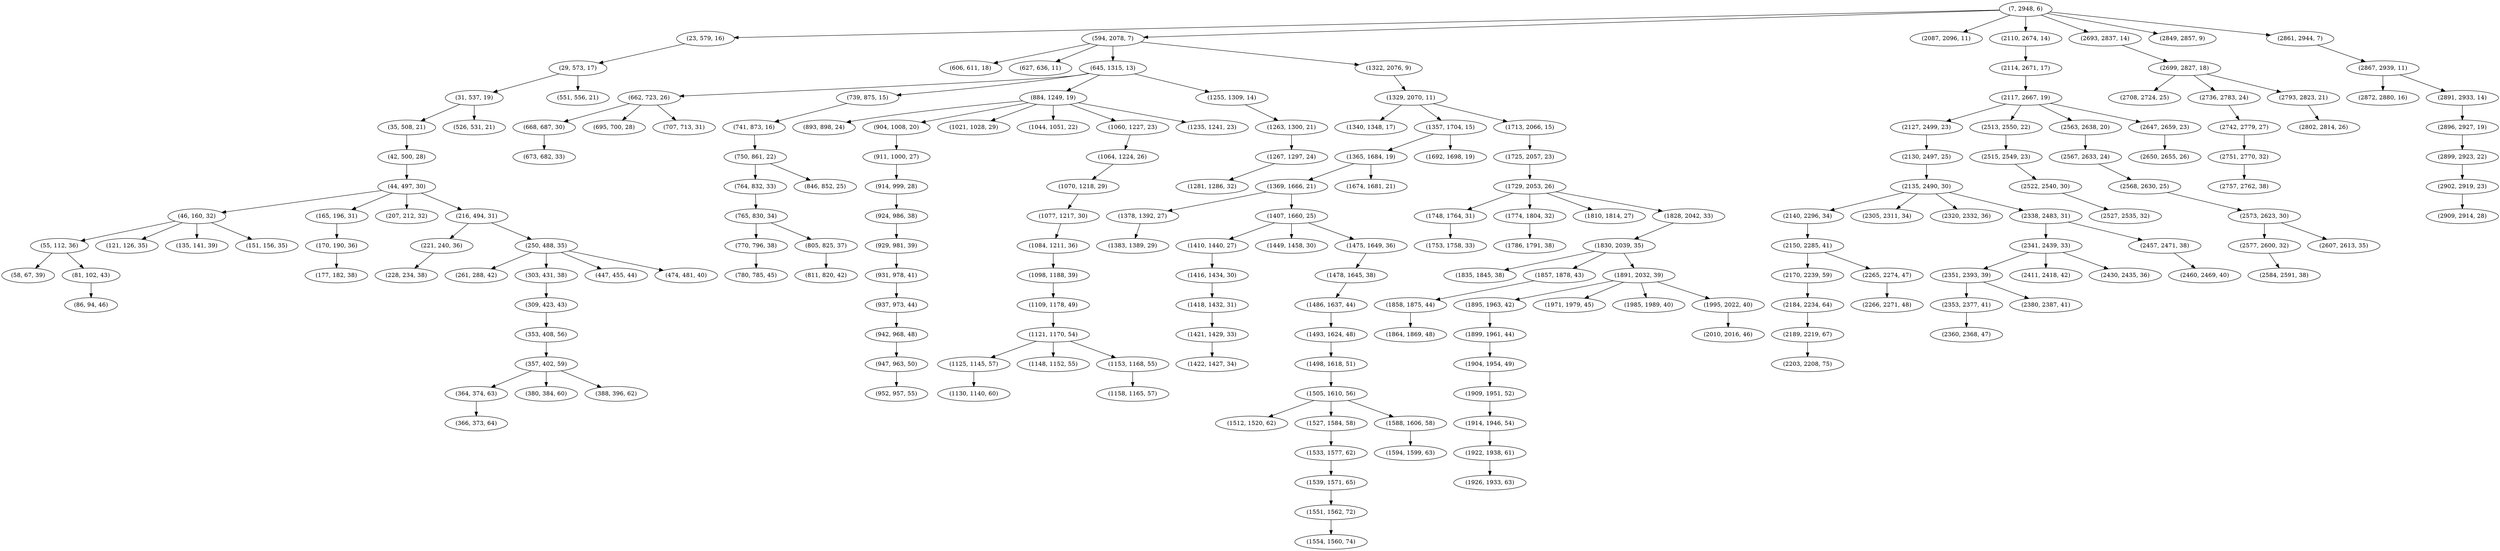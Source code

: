digraph tree {
    "(7, 2948, 6)";
    "(23, 579, 16)";
    "(29, 573, 17)";
    "(31, 537, 19)";
    "(35, 508, 21)";
    "(42, 500, 28)";
    "(44, 497, 30)";
    "(46, 160, 32)";
    "(55, 112, 36)";
    "(58, 67, 39)";
    "(81, 102, 43)";
    "(86, 94, 46)";
    "(121, 126, 35)";
    "(135, 141, 39)";
    "(151, 156, 35)";
    "(165, 196, 31)";
    "(170, 190, 36)";
    "(177, 182, 38)";
    "(207, 212, 32)";
    "(216, 494, 31)";
    "(221, 240, 36)";
    "(228, 234, 38)";
    "(250, 488, 35)";
    "(261, 288, 42)";
    "(303, 431, 38)";
    "(309, 423, 43)";
    "(353, 408, 56)";
    "(357, 402, 59)";
    "(364, 374, 63)";
    "(366, 373, 64)";
    "(380, 384, 60)";
    "(388, 396, 62)";
    "(447, 455, 44)";
    "(474, 481, 40)";
    "(526, 531, 21)";
    "(551, 556, 21)";
    "(594, 2078, 7)";
    "(606, 611, 18)";
    "(627, 636, 11)";
    "(645, 1315, 13)";
    "(662, 723, 26)";
    "(668, 687, 30)";
    "(673, 682, 33)";
    "(695, 700, 28)";
    "(707, 713, 31)";
    "(739, 875, 15)";
    "(741, 873, 16)";
    "(750, 861, 22)";
    "(764, 832, 33)";
    "(765, 830, 34)";
    "(770, 796, 38)";
    "(780, 785, 45)";
    "(805, 825, 37)";
    "(811, 820, 42)";
    "(846, 852, 25)";
    "(884, 1249, 19)";
    "(893, 898, 24)";
    "(904, 1008, 20)";
    "(911, 1000, 27)";
    "(914, 999, 28)";
    "(924, 986, 38)";
    "(929, 981, 39)";
    "(931, 978, 41)";
    "(937, 973, 44)";
    "(942, 968, 48)";
    "(947, 963, 50)";
    "(952, 957, 55)";
    "(1021, 1028, 29)";
    "(1044, 1051, 22)";
    "(1060, 1227, 23)";
    "(1064, 1224, 26)";
    "(1070, 1218, 29)";
    "(1077, 1217, 30)";
    "(1084, 1211, 36)";
    "(1098, 1188, 39)";
    "(1109, 1178, 49)";
    "(1121, 1170, 54)";
    "(1125, 1145, 57)";
    "(1130, 1140, 60)";
    "(1148, 1152, 55)";
    "(1153, 1168, 55)";
    "(1158, 1165, 57)";
    "(1235, 1241, 23)";
    "(1255, 1309, 14)";
    "(1263, 1300, 21)";
    "(1267, 1297, 24)";
    "(1281, 1286, 32)";
    "(1322, 2076, 9)";
    "(1329, 2070, 11)";
    "(1340, 1348, 17)";
    "(1357, 1704, 15)";
    "(1365, 1684, 19)";
    "(1369, 1666, 21)";
    "(1378, 1392, 27)";
    "(1383, 1389, 29)";
    "(1407, 1660, 25)";
    "(1410, 1440, 27)";
    "(1416, 1434, 30)";
    "(1418, 1432, 31)";
    "(1421, 1429, 33)";
    "(1422, 1427, 34)";
    "(1449, 1458, 30)";
    "(1475, 1649, 36)";
    "(1478, 1645, 38)";
    "(1486, 1637, 44)";
    "(1493, 1624, 48)";
    "(1498, 1618, 51)";
    "(1505, 1610, 56)";
    "(1512, 1520, 62)";
    "(1527, 1584, 58)";
    "(1533, 1577, 62)";
    "(1539, 1571, 65)";
    "(1551, 1562, 72)";
    "(1554, 1560, 74)";
    "(1588, 1606, 58)";
    "(1594, 1599, 63)";
    "(1674, 1681, 21)";
    "(1692, 1698, 19)";
    "(1713, 2066, 15)";
    "(1725, 2057, 23)";
    "(1729, 2053, 26)";
    "(1748, 1764, 31)";
    "(1753, 1758, 33)";
    "(1774, 1804, 32)";
    "(1786, 1791, 38)";
    "(1810, 1814, 27)";
    "(1828, 2042, 33)";
    "(1830, 2039, 35)";
    "(1835, 1845, 38)";
    "(1857, 1878, 43)";
    "(1858, 1875, 44)";
    "(1864, 1869, 48)";
    "(1891, 2032, 39)";
    "(1895, 1963, 42)";
    "(1899, 1961, 44)";
    "(1904, 1954, 49)";
    "(1909, 1951, 52)";
    "(1914, 1946, 54)";
    "(1922, 1938, 61)";
    "(1926, 1933, 63)";
    "(1971, 1979, 45)";
    "(1985, 1989, 40)";
    "(1995, 2022, 40)";
    "(2010, 2016, 46)";
    "(2087, 2096, 11)";
    "(2110, 2674, 14)";
    "(2114, 2671, 17)";
    "(2117, 2667, 19)";
    "(2127, 2499, 23)";
    "(2130, 2497, 25)";
    "(2135, 2490, 30)";
    "(2140, 2296, 34)";
    "(2150, 2285, 41)";
    "(2170, 2239, 59)";
    "(2184, 2234, 64)";
    "(2189, 2219, 67)";
    "(2203, 2208, 75)";
    "(2265, 2274, 47)";
    "(2266, 2271, 48)";
    "(2305, 2311, 34)";
    "(2320, 2332, 36)";
    "(2338, 2483, 31)";
    "(2341, 2439, 33)";
    "(2351, 2393, 39)";
    "(2353, 2377, 41)";
    "(2360, 2368, 47)";
    "(2380, 2387, 41)";
    "(2411, 2418, 42)";
    "(2430, 2435, 36)";
    "(2457, 2471, 38)";
    "(2460, 2469, 40)";
    "(2513, 2550, 22)";
    "(2515, 2549, 23)";
    "(2522, 2540, 30)";
    "(2527, 2535, 32)";
    "(2563, 2638, 20)";
    "(2567, 2633, 24)";
    "(2568, 2630, 25)";
    "(2573, 2623, 30)";
    "(2577, 2600, 32)";
    "(2584, 2591, 38)";
    "(2607, 2613, 35)";
    "(2647, 2659, 23)";
    "(2650, 2655, 26)";
    "(2693, 2837, 14)";
    "(2699, 2827, 18)";
    "(2708, 2724, 25)";
    "(2736, 2783, 24)";
    "(2742, 2779, 27)";
    "(2751, 2770, 32)";
    "(2757, 2762, 38)";
    "(2793, 2823, 21)";
    "(2802, 2814, 26)";
    "(2849, 2857, 9)";
    "(2861, 2944, 7)";
    "(2867, 2939, 11)";
    "(2872, 2880, 16)";
    "(2891, 2933, 14)";
    "(2896, 2927, 19)";
    "(2899, 2923, 22)";
    "(2902, 2919, 23)";
    "(2909, 2914, 28)";
    "(7, 2948, 6)" -> "(23, 579, 16)";
    "(7, 2948, 6)" -> "(594, 2078, 7)";
    "(7, 2948, 6)" -> "(2087, 2096, 11)";
    "(7, 2948, 6)" -> "(2110, 2674, 14)";
    "(7, 2948, 6)" -> "(2693, 2837, 14)";
    "(7, 2948, 6)" -> "(2849, 2857, 9)";
    "(7, 2948, 6)" -> "(2861, 2944, 7)";
    "(23, 579, 16)" -> "(29, 573, 17)";
    "(29, 573, 17)" -> "(31, 537, 19)";
    "(29, 573, 17)" -> "(551, 556, 21)";
    "(31, 537, 19)" -> "(35, 508, 21)";
    "(31, 537, 19)" -> "(526, 531, 21)";
    "(35, 508, 21)" -> "(42, 500, 28)";
    "(42, 500, 28)" -> "(44, 497, 30)";
    "(44, 497, 30)" -> "(46, 160, 32)";
    "(44, 497, 30)" -> "(165, 196, 31)";
    "(44, 497, 30)" -> "(207, 212, 32)";
    "(44, 497, 30)" -> "(216, 494, 31)";
    "(46, 160, 32)" -> "(55, 112, 36)";
    "(46, 160, 32)" -> "(121, 126, 35)";
    "(46, 160, 32)" -> "(135, 141, 39)";
    "(46, 160, 32)" -> "(151, 156, 35)";
    "(55, 112, 36)" -> "(58, 67, 39)";
    "(55, 112, 36)" -> "(81, 102, 43)";
    "(81, 102, 43)" -> "(86, 94, 46)";
    "(165, 196, 31)" -> "(170, 190, 36)";
    "(170, 190, 36)" -> "(177, 182, 38)";
    "(216, 494, 31)" -> "(221, 240, 36)";
    "(216, 494, 31)" -> "(250, 488, 35)";
    "(221, 240, 36)" -> "(228, 234, 38)";
    "(250, 488, 35)" -> "(261, 288, 42)";
    "(250, 488, 35)" -> "(303, 431, 38)";
    "(250, 488, 35)" -> "(447, 455, 44)";
    "(250, 488, 35)" -> "(474, 481, 40)";
    "(303, 431, 38)" -> "(309, 423, 43)";
    "(309, 423, 43)" -> "(353, 408, 56)";
    "(353, 408, 56)" -> "(357, 402, 59)";
    "(357, 402, 59)" -> "(364, 374, 63)";
    "(357, 402, 59)" -> "(380, 384, 60)";
    "(357, 402, 59)" -> "(388, 396, 62)";
    "(364, 374, 63)" -> "(366, 373, 64)";
    "(594, 2078, 7)" -> "(606, 611, 18)";
    "(594, 2078, 7)" -> "(627, 636, 11)";
    "(594, 2078, 7)" -> "(645, 1315, 13)";
    "(594, 2078, 7)" -> "(1322, 2076, 9)";
    "(645, 1315, 13)" -> "(662, 723, 26)";
    "(645, 1315, 13)" -> "(739, 875, 15)";
    "(645, 1315, 13)" -> "(884, 1249, 19)";
    "(645, 1315, 13)" -> "(1255, 1309, 14)";
    "(662, 723, 26)" -> "(668, 687, 30)";
    "(662, 723, 26)" -> "(695, 700, 28)";
    "(662, 723, 26)" -> "(707, 713, 31)";
    "(668, 687, 30)" -> "(673, 682, 33)";
    "(739, 875, 15)" -> "(741, 873, 16)";
    "(741, 873, 16)" -> "(750, 861, 22)";
    "(750, 861, 22)" -> "(764, 832, 33)";
    "(750, 861, 22)" -> "(846, 852, 25)";
    "(764, 832, 33)" -> "(765, 830, 34)";
    "(765, 830, 34)" -> "(770, 796, 38)";
    "(765, 830, 34)" -> "(805, 825, 37)";
    "(770, 796, 38)" -> "(780, 785, 45)";
    "(805, 825, 37)" -> "(811, 820, 42)";
    "(884, 1249, 19)" -> "(893, 898, 24)";
    "(884, 1249, 19)" -> "(904, 1008, 20)";
    "(884, 1249, 19)" -> "(1021, 1028, 29)";
    "(884, 1249, 19)" -> "(1044, 1051, 22)";
    "(884, 1249, 19)" -> "(1060, 1227, 23)";
    "(884, 1249, 19)" -> "(1235, 1241, 23)";
    "(904, 1008, 20)" -> "(911, 1000, 27)";
    "(911, 1000, 27)" -> "(914, 999, 28)";
    "(914, 999, 28)" -> "(924, 986, 38)";
    "(924, 986, 38)" -> "(929, 981, 39)";
    "(929, 981, 39)" -> "(931, 978, 41)";
    "(931, 978, 41)" -> "(937, 973, 44)";
    "(937, 973, 44)" -> "(942, 968, 48)";
    "(942, 968, 48)" -> "(947, 963, 50)";
    "(947, 963, 50)" -> "(952, 957, 55)";
    "(1060, 1227, 23)" -> "(1064, 1224, 26)";
    "(1064, 1224, 26)" -> "(1070, 1218, 29)";
    "(1070, 1218, 29)" -> "(1077, 1217, 30)";
    "(1077, 1217, 30)" -> "(1084, 1211, 36)";
    "(1084, 1211, 36)" -> "(1098, 1188, 39)";
    "(1098, 1188, 39)" -> "(1109, 1178, 49)";
    "(1109, 1178, 49)" -> "(1121, 1170, 54)";
    "(1121, 1170, 54)" -> "(1125, 1145, 57)";
    "(1121, 1170, 54)" -> "(1148, 1152, 55)";
    "(1121, 1170, 54)" -> "(1153, 1168, 55)";
    "(1125, 1145, 57)" -> "(1130, 1140, 60)";
    "(1153, 1168, 55)" -> "(1158, 1165, 57)";
    "(1255, 1309, 14)" -> "(1263, 1300, 21)";
    "(1263, 1300, 21)" -> "(1267, 1297, 24)";
    "(1267, 1297, 24)" -> "(1281, 1286, 32)";
    "(1322, 2076, 9)" -> "(1329, 2070, 11)";
    "(1329, 2070, 11)" -> "(1340, 1348, 17)";
    "(1329, 2070, 11)" -> "(1357, 1704, 15)";
    "(1329, 2070, 11)" -> "(1713, 2066, 15)";
    "(1357, 1704, 15)" -> "(1365, 1684, 19)";
    "(1357, 1704, 15)" -> "(1692, 1698, 19)";
    "(1365, 1684, 19)" -> "(1369, 1666, 21)";
    "(1365, 1684, 19)" -> "(1674, 1681, 21)";
    "(1369, 1666, 21)" -> "(1378, 1392, 27)";
    "(1369, 1666, 21)" -> "(1407, 1660, 25)";
    "(1378, 1392, 27)" -> "(1383, 1389, 29)";
    "(1407, 1660, 25)" -> "(1410, 1440, 27)";
    "(1407, 1660, 25)" -> "(1449, 1458, 30)";
    "(1407, 1660, 25)" -> "(1475, 1649, 36)";
    "(1410, 1440, 27)" -> "(1416, 1434, 30)";
    "(1416, 1434, 30)" -> "(1418, 1432, 31)";
    "(1418, 1432, 31)" -> "(1421, 1429, 33)";
    "(1421, 1429, 33)" -> "(1422, 1427, 34)";
    "(1475, 1649, 36)" -> "(1478, 1645, 38)";
    "(1478, 1645, 38)" -> "(1486, 1637, 44)";
    "(1486, 1637, 44)" -> "(1493, 1624, 48)";
    "(1493, 1624, 48)" -> "(1498, 1618, 51)";
    "(1498, 1618, 51)" -> "(1505, 1610, 56)";
    "(1505, 1610, 56)" -> "(1512, 1520, 62)";
    "(1505, 1610, 56)" -> "(1527, 1584, 58)";
    "(1505, 1610, 56)" -> "(1588, 1606, 58)";
    "(1527, 1584, 58)" -> "(1533, 1577, 62)";
    "(1533, 1577, 62)" -> "(1539, 1571, 65)";
    "(1539, 1571, 65)" -> "(1551, 1562, 72)";
    "(1551, 1562, 72)" -> "(1554, 1560, 74)";
    "(1588, 1606, 58)" -> "(1594, 1599, 63)";
    "(1713, 2066, 15)" -> "(1725, 2057, 23)";
    "(1725, 2057, 23)" -> "(1729, 2053, 26)";
    "(1729, 2053, 26)" -> "(1748, 1764, 31)";
    "(1729, 2053, 26)" -> "(1774, 1804, 32)";
    "(1729, 2053, 26)" -> "(1810, 1814, 27)";
    "(1729, 2053, 26)" -> "(1828, 2042, 33)";
    "(1748, 1764, 31)" -> "(1753, 1758, 33)";
    "(1774, 1804, 32)" -> "(1786, 1791, 38)";
    "(1828, 2042, 33)" -> "(1830, 2039, 35)";
    "(1830, 2039, 35)" -> "(1835, 1845, 38)";
    "(1830, 2039, 35)" -> "(1857, 1878, 43)";
    "(1830, 2039, 35)" -> "(1891, 2032, 39)";
    "(1857, 1878, 43)" -> "(1858, 1875, 44)";
    "(1858, 1875, 44)" -> "(1864, 1869, 48)";
    "(1891, 2032, 39)" -> "(1895, 1963, 42)";
    "(1891, 2032, 39)" -> "(1971, 1979, 45)";
    "(1891, 2032, 39)" -> "(1985, 1989, 40)";
    "(1891, 2032, 39)" -> "(1995, 2022, 40)";
    "(1895, 1963, 42)" -> "(1899, 1961, 44)";
    "(1899, 1961, 44)" -> "(1904, 1954, 49)";
    "(1904, 1954, 49)" -> "(1909, 1951, 52)";
    "(1909, 1951, 52)" -> "(1914, 1946, 54)";
    "(1914, 1946, 54)" -> "(1922, 1938, 61)";
    "(1922, 1938, 61)" -> "(1926, 1933, 63)";
    "(1995, 2022, 40)" -> "(2010, 2016, 46)";
    "(2110, 2674, 14)" -> "(2114, 2671, 17)";
    "(2114, 2671, 17)" -> "(2117, 2667, 19)";
    "(2117, 2667, 19)" -> "(2127, 2499, 23)";
    "(2117, 2667, 19)" -> "(2513, 2550, 22)";
    "(2117, 2667, 19)" -> "(2563, 2638, 20)";
    "(2117, 2667, 19)" -> "(2647, 2659, 23)";
    "(2127, 2499, 23)" -> "(2130, 2497, 25)";
    "(2130, 2497, 25)" -> "(2135, 2490, 30)";
    "(2135, 2490, 30)" -> "(2140, 2296, 34)";
    "(2135, 2490, 30)" -> "(2305, 2311, 34)";
    "(2135, 2490, 30)" -> "(2320, 2332, 36)";
    "(2135, 2490, 30)" -> "(2338, 2483, 31)";
    "(2140, 2296, 34)" -> "(2150, 2285, 41)";
    "(2150, 2285, 41)" -> "(2170, 2239, 59)";
    "(2150, 2285, 41)" -> "(2265, 2274, 47)";
    "(2170, 2239, 59)" -> "(2184, 2234, 64)";
    "(2184, 2234, 64)" -> "(2189, 2219, 67)";
    "(2189, 2219, 67)" -> "(2203, 2208, 75)";
    "(2265, 2274, 47)" -> "(2266, 2271, 48)";
    "(2338, 2483, 31)" -> "(2341, 2439, 33)";
    "(2338, 2483, 31)" -> "(2457, 2471, 38)";
    "(2341, 2439, 33)" -> "(2351, 2393, 39)";
    "(2341, 2439, 33)" -> "(2411, 2418, 42)";
    "(2341, 2439, 33)" -> "(2430, 2435, 36)";
    "(2351, 2393, 39)" -> "(2353, 2377, 41)";
    "(2351, 2393, 39)" -> "(2380, 2387, 41)";
    "(2353, 2377, 41)" -> "(2360, 2368, 47)";
    "(2457, 2471, 38)" -> "(2460, 2469, 40)";
    "(2513, 2550, 22)" -> "(2515, 2549, 23)";
    "(2515, 2549, 23)" -> "(2522, 2540, 30)";
    "(2522, 2540, 30)" -> "(2527, 2535, 32)";
    "(2563, 2638, 20)" -> "(2567, 2633, 24)";
    "(2567, 2633, 24)" -> "(2568, 2630, 25)";
    "(2568, 2630, 25)" -> "(2573, 2623, 30)";
    "(2573, 2623, 30)" -> "(2577, 2600, 32)";
    "(2573, 2623, 30)" -> "(2607, 2613, 35)";
    "(2577, 2600, 32)" -> "(2584, 2591, 38)";
    "(2647, 2659, 23)" -> "(2650, 2655, 26)";
    "(2693, 2837, 14)" -> "(2699, 2827, 18)";
    "(2699, 2827, 18)" -> "(2708, 2724, 25)";
    "(2699, 2827, 18)" -> "(2736, 2783, 24)";
    "(2699, 2827, 18)" -> "(2793, 2823, 21)";
    "(2736, 2783, 24)" -> "(2742, 2779, 27)";
    "(2742, 2779, 27)" -> "(2751, 2770, 32)";
    "(2751, 2770, 32)" -> "(2757, 2762, 38)";
    "(2793, 2823, 21)" -> "(2802, 2814, 26)";
    "(2861, 2944, 7)" -> "(2867, 2939, 11)";
    "(2867, 2939, 11)" -> "(2872, 2880, 16)";
    "(2867, 2939, 11)" -> "(2891, 2933, 14)";
    "(2891, 2933, 14)" -> "(2896, 2927, 19)";
    "(2896, 2927, 19)" -> "(2899, 2923, 22)";
    "(2899, 2923, 22)" -> "(2902, 2919, 23)";
    "(2902, 2919, 23)" -> "(2909, 2914, 28)";
}
